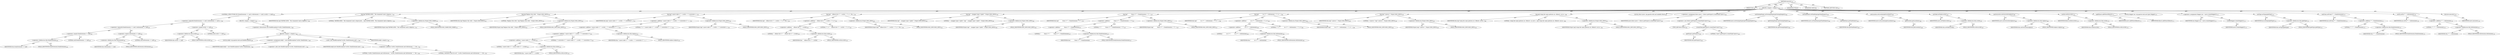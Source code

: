 digraph "execute" {  
"111669149701" [label = <(METHOD,execute)<SUB>142</SUB>> ]
"115964116994" [label = <(PARAM,this)<SUB>142</SUB>> ]
"25769803781" [label = <(BLOCK,&lt;empty&gt;,&lt;empty&gt;)<SUB>142</SUB>> ]
"47244640256" [label = <(CONTROL_STRUCTURE,IF,if (fromExtension == null || toExtension == null || srcDir == null))<SUB>145</SUB>> ]
"30064771094" [label = <(&lt;operator&gt;.logicalOr,fromExtension == null || toExtension == null ||...)<SUB>145</SUB>> ]
"30064771095" [label = <(&lt;operator&gt;.logicalOr,fromExtension == null || toExtension == null)<SUB>145</SUB>> ]
"30064771096" [label = <(&lt;operator&gt;.equals,fromExtension == null)<SUB>145</SUB>> ]
"30064771097" [label = <(&lt;operator&gt;.fieldAccess,this.fromExtension)<SUB>145</SUB>> ]
"68719476764" [label = <(IDENTIFIER,this,fromExtension == null)> ]
"55834574858" [label = <(FIELD_IDENTIFIER,fromExtension,fromExtension)<SUB>145</SUB>> ]
"90194313220" [label = <(LITERAL,null,fromExtension == null)<SUB>145</SUB>> ]
"30064771098" [label = <(&lt;operator&gt;.equals,toExtension == null)<SUB>145</SUB>> ]
"30064771099" [label = <(&lt;operator&gt;.fieldAccess,this.toExtension)<SUB>145</SUB>> ]
"68719476765" [label = <(IDENTIFIER,this,toExtension == null)> ]
"55834574859" [label = <(FIELD_IDENTIFIER,toExtension,toExtension)<SUB>145</SUB>> ]
"90194313221" [label = <(LITERAL,null,toExtension == null)<SUB>145</SUB>> ]
"30064771100" [label = <(&lt;operator&gt;.equals,srcDir == null)<SUB>145</SUB>> ]
"30064771101" [label = <(&lt;operator&gt;.fieldAccess,this.srcDir)<SUB>145</SUB>> ]
"68719476766" [label = <(IDENTIFIER,this,srcDir == null)> ]
"55834574860" [label = <(FIELD_IDENTIFIER,srcDir,srcDir)<SUB>145</SUB>> ]
"90194313222" [label = <(LITERAL,null,srcDir == null)<SUB>145</SUB>> ]
"25769803782" [label = <(BLOCK,&lt;empty&gt;,&lt;empty&gt;)<SUB>145</SUB>> ]
"30064771102" [label = <(&lt;operator&gt;.throw,throw new BuildException(&quot;srcDir, fromExtension...)<SUB>146</SUB>> ]
"25769803783" [label = <(BLOCK,&lt;empty&gt;,&lt;empty&gt;)<SUB>146</SUB>> ]
"94489280512" [label = <(LOCAL,$obj0: org.apache.tools.ant.BuildException)<SUB>146</SUB>> ]
"30064771103" [label = <(&lt;operator&gt;.assignment,$obj0 = new BuildException(&quot;srcDir, fromExtensi...)<SUB>146</SUB>> ]
"68719476767" [label = <(IDENTIFIER,$obj0,$obj0 = new BuildException(&quot;srcDir, fromExtensi...)<SUB>146</SUB>> ]
"30064771104" [label = <(&lt;operator&gt;.alloc,new BuildException(&quot;srcDir, fromExtension and t...)<SUB>146</SUB>> ]
"30064771105" [label = <(&lt;init&gt;,new BuildException(&quot;srcDir, fromExtension and t...)<SUB>146</SUB>> ]
"68719476768" [label = <(IDENTIFIER,$obj0,new BuildException(&quot;srcDir, fromExtension and t...)<SUB>146</SUB>> ]
"30064771106" [label = <(&lt;operator&gt;.addition,&quot;srcDir, fromExtension and toExtension &quot; + &quot;att...)<SUB>146</SUB>> ]
"90194313223" [label = <(LITERAL,&quot;srcDir, fromExtension and toExtension &quot;,&quot;srcDir, fromExtension and toExtension &quot; + &quot;att...)<SUB>146</SUB>> ]
"90194313224" [label = <(LITERAL,&quot;attributes must be set!&quot;,&quot;srcDir, fromExtension and toExtension &quot; + &quot;att...)<SUB>147</SUB>> ]
"68719476769" [label = <(IDENTIFIER,$obj0,&lt;empty&gt;)<SUB>146</SUB>> ]
"30064771107" [label = <(log,log(&quot;DEPRECATED - The renameext task is depreca...)<SUB>150</SUB>> ]
"68719476738" [label = <(IDENTIFIER,this,log(&quot;DEPRECATED - The renameext task is depreca...)<SUB>150</SUB>> ]
"90194313225" [label = <(LITERAL,&quot;DEPRECATED - The renameext task is deprecated....,log(&quot;DEPRECATED - The renameext task is depreca...)<SUB>150</SUB>> ]
"30064771108" [label = <(&lt;operator&gt;.fieldAccess,Project.MSG_WARN)<SUB>151</SUB>> ]
"68719476770" [label = <(IDENTIFIER,Project,log(&quot;DEPRECATED - The renameext task is depreca...)<SUB>151</SUB>> ]
"55834574861" [label = <(FIELD_IDENTIFIER,MSG_WARN,MSG_WARN)<SUB>151</SUB>> ]
"30064771109" [label = <(log,log(&quot;Replace this with:&quot;, Project.MSG_INFO))<SUB>152</SUB>> ]
"68719476739" [label = <(IDENTIFIER,this,log(&quot;Replace this with:&quot;, Project.MSG_INFO))<SUB>152</SUB>> ]
"90194313226" [label = <(LITERAL,&quot;Replace this with:&quot;,log(&quot;Replace this with:&quot;, Project.MSG_INFO))<SUB>152</SUB>> ]
"30064771110" [label = <(&lt;operator&gt;.fieldAccess,Project.MSG_INFO)<SUB>152</SUB>> ]
"68719476771" [label = <(IDENTIFIER,Project,log(&quot;Replace this with:&quot;, Project.MSG_INFO))<SUB>152</SUB>> ]
"55834574862" [label = <(FIELD_IDENTIFIER,MSG_INFO,MSG_INFO)<SUB>152</SUB>> ]
"30064771111" [label = <(log,log(&quot;&lt;move todir=\&quot;&quot; + srcDir + &quot;\&quot; overwrite=\...)<SUB>153</SUB>> ]
"68719476740" [label = <(IDENTIFIER,this,log(&quot;&lt;move todir=\&quot;&quot; + srcDir + &quot;\&quot; overwrite=\...)<SUB>153</SUB>> ]
"30064771112" [label = <(&lt;operator&gt;.addition,&quot;&lt;move todir=\&quot;&quot; + srcDir + &quot;\&quot; overwrite=\&quot;&quot; +...)<SUB>153</SUB>> ]
"30064771113" [label = <(&lt;operator&gt;.addition,&quot;&lt;move todir=\&quot;&quot; + srcDir + &quot;\&quot; overwrite=\&quot;&quot; +...)<SUB>153</SUB>> ]
"30064771114" [label = <(&lt;operator&gt;.addition,&quot;&lt;move todir=\&quot;&quot; + srcDir + &quot;\&quot; overwrite=\&quot;&quot;)<SUB>153</SUB>> ]
"30064771115" [label = <(&lt;operator&gt;.addition,&quot;&lt;move todir=\&quot;&quot; + srcDir)<SUB>153</SUB>> ]
"90194313227" [label = <(LITERAL,&quot;&lt;move todir=\&quot;&quot;,&quot;&lt;move todir=\&quot;&quot; + srcDir)<SUB>153</SUB>> ]
"30064771116" [label = <(&lt;operator&gt;.fieldAccess,this.srcDir)<SUB>153</SUB>> ]
"68719476772" [label = <(IDENTIFIER,this,&quot;&lt;move todir=\&quot;&quot; + srcDir)> ]
"55834574863" [label = <(FIELD_IDENTIFIER,srcDir,srcDir)<SUB>153</SUB>> ]
"90194313228" [label = <(LITERAL,&quot;\&quot; overwrite=\&quot;&quot;,&quot;&lt;move todir=\&quot;&quot; + srcDir + &quot;\&quot; overwrite=\&quot;&quot;)<SUB>153</SUB>> ]
"30064771117" [label = <(&lt;operator&gt;.fieldAccess,this.replace)<SUB>153</SUB>> ]
"68719476773" [label = <(IDENTIFIER,this,&quot;&lt;move todir=\&quot;&quot; + srcDir + &quot;\&quot; overwrite=\&quot;&quot; +...)> ]
"55834574864" [label = <(FIELD_IDENTIFIER,replace,replace)<SUB>153</SUB>> ]
"90194313229" [label = <(LITERAL,&quot;\&quot;&gt;&quot;,&quot;&lt;move todir=\&quot;&quot; + srcDir + &quot;\&quot; overwrite=\&quot;&quot; +...)<SUB>153</SUB>> ]
"30064771118" [label = <(&lt;operator&gt;.fieldAccess,Project.MSG_INFO)<SUB>154</SUB>> ]
"68719476774" [label = <(IDENTIFIER,Project,log(&quot;&lt;move todir=\&quot;&quot; + srcDir + &quot;\&quot; overwrite=\...)<SUB>154</SUB>> ]
"55834574865" [label = <(FIELD_IDENTIFIER,MSG_INFO,MSG_INFO)<SUB>154</SUB>> ]
"30064771119" [label = <(log,log(&quot;  &lt;fileset dir=\&quot;&quot; + srcDir + &quot;\&quot; /&gt;&quot;, Pro...)<SUB>155</SUB>> ]
"68719476741" [label = <(IDENTIFIER,this,log(&quot;  &lt;fileset dir=\&quot;&quot; + srcDir + &quot;\&quot; /&gt;&quot;, Pro...)<SUB>155</SUB>> ]
"30064771120" [label = <(&lt;operator&gt;.addition,&quot;  &lt;fileset dir=\&quot;&quot; + srcDir + &quot;\&quot; /&gt;&quot;)<SUB>155</SUB>> ]
"30064771121" [label = <(&lt;operator&gt;.addition,&quot;  &lt;fileset dir=\&quot;&quot; + srcDir)<SUB>155</SUB>> ]
"90194313230" [label = <(LITERAL,&quot;  &lt;fileset dir=\&quot;&quot;,&quot;  &lt;fileset dir=\&quot;&quot; + srcDir)<SUB>155</SUB>> ]
"30064771122" [label = <(&lt;operator&gt;.fieldAccess,this.srcDir)<SUB>155</SUB>> ]
"68719476775" [label = <(IDENTIFIER,this,&quot;  &lt;fileset dir=\&quot;&quot; + srcDir)> ]
"55834574866" [label = <(FIELD_IDENTIFIER,srcDir,srcDir)<SUB>155</SUB>> ]
"90194313231" [label = <(LITERAL,&quot;\&quot; /&gt;&quot;,&quot;  &lt;fileset dir=\&quot;&quot; + srcDir + &quot;\&quot; /&gt;&quot;)<SUB>155</SUB>> ]
"30064771123" [label = <(&lt;operator&gt;.fieldAccess,Project.MSG_INFO)<SUB>155</SUB>> ]
"68719476776" [label = <(IDENTIFIER,Project,log(&quot;  &lt;fileset dir=\&quot;&quot; + srcDir + &quot;\&quot; /&gt;&quot;, Pro...)<SUB>155</SUB>> ]
"55834574867" [label = <(FIELD_IDENTIFIER,MSG_INFO,MSG_INFO)<SUB>155</SUB>> ]
"30064771124" [label = <(log,log(&quot;  &lt;mapper type=\&quot;glob\&quot;&quot;, Project.MSG_INFO))<SUB>156</SUB>> ]
"68719476742" [label = <(IDENTIFIER,this,log(&quot;  &lt;mapper type=\&quot;glob\&quot;&quot;, Project.MSG_INFO))<SUB>156</SUB>> ]
"90194313232" [label = <(LITERAL,&quot;  &lt;mapper type=\&quot;glob\&quot;&quot;,log(&quot;  &lt;mapper type=\&quot;glob\&quot;&quot;, Project.MSG_INFO))<SUB>156</SUB>> ]
"30064771125" [label = <(&lt;operator&gt;.fieldAccess,Project.MSG_INFO)<SUB>156</SUB>> ]
"68719476777" [label = <(IDENTIFIER,Project,log(&quot;  &lt;mapper type=\&quot;glob\&quot;&quot;, Project.MSG_INFO))<SUB>156</SUB>> ]
"55834574868" [label = <(FIELD_IDENTIFIER,MSG_INFO,MSG_INFO)<SUB>156</SUB>> ]
"30064771126" [label = <(log,log(&quot;          from=\&quot;*&quot; + fromExtension + &quot;\&quot;&quot;...)<SUB>157</SUB>> ]
"68719476743" [label = <(IDENTIFIER,this,log(&quot;          from=\&quot;*&quot; + fromExtension + &quot;\&quot;&quot;...)<SUB>157</SUB>> ]
"30064771127" [label = <(&lt;operator&gt;.addition,&quot;          from=\&quot;*&quot; + fromExtension + &quot;\&quot;&quot;)<SUB>157</SUB>> ]
"30064771128" [label = <(&lt;operator&gt;.addition,&quot;          from=\&quot;*&quot; + fromExtension)<SUB>157</SUB>> ]
"90194313233" [label = <(LITERAL,&quot;          from=\&quot;*&quot;,&quot;          from=\&quot;*&quot; + fromExtension)<SUB>157</SUB>> ]
"30064771129" [label = <(&lt;operator&gt;.fieldAccess,this.fromExtension)<SUB>157</SUB>> ]
"68719476778" [label = <(IDENTIFIER,this,&quot;          from=\&quot;*&quot; + fromExtension)> ]
"55834574869" [label = <(FIELD_IDENTIFIER,fromExtension,fromExtension)<SUB>157</SUB>> ]
"90194313234" [label = <(LITERAL,&quot;\&quot;&quot;,&quot;          from=\&quot;*&quot; + fromExtension + &quot;\&quot;&quot;)<SUB>157</SUB>> ]
"30064771130" [label = <(&lt;operator&gt;.fieldAccess,Project.MSG_INFO)<SUB>157</SUB>> ]
"68719476779" [label = <(IDENTIFIER,Project,log(&quot;          from=\&quot;*&quot; + fromExtension + &quot;\&quot;&quot;...)<SUB>157</SUB>> ]
"55834574870" [label = <(FIELD_IDENTIFIER,MSG_INFO,MSG_INFO)<SUB>157</SUB>> ]
"30064771131" [label = <(log,log(&quot;          to=\&quot;*&quot; + toExtension + &quot;\&quot; /&gt;&quot;,...)<SUB>158</SUB>> ]
"68719476744" [label = <(IDENTIFIER,this,log(&quot;          to=\&quot;*&quot; + toExtension + &quot;\&quot; /&gt;&quot;,...)<SUB>158</SUB>> ]
"30064771132" [label = <(&lt;operator&gt;.addition,&quot;          to=\&quot;*&quot; + toExtension + &quot;\&quot; /&gt;&quot;)<SUB>158</SUB>> ]
"30064771133" [label = <(&lt;operator&gt;.addition,&quot;          to=\&quot;*&quot; + toExtension)<SUB>158</SUB>> ]
"90194313235" [label = <(LITERAL,&quot;          to=\&quot;*&quot;,&quot;          to=\&quot;*&quot; + toExtension)<SUB>158</SUB>> ]
"30064771134" [label = <(&lt;operator&gt;.fieldAccess,this.toExtension)<SUB>158</SUB>> ]
"68719476780" [label = <(IDENTIFIER,this,&quot;          to=\&quot;*&quot; + toExtension)> ]
"55834574871" [label = <(FIELD_IDENTIFIER,toExtension,toExtension)<SUB>158</SUB>> ]
"90194313236" [label = <(LITERAL,&quot;\&quot; /&gt;&quot;,&quot;          to=\&quot;*&quot; + toExtension + &quot;\&quot; /&gt;&quot;)<SUB>158</SUB>> ]
"30064771135" [label = <(&lt;operator&gt;.fieldAccess,Project.MSG_INFO)<SUB>158</SUB>> ]
"68719476781" [label = <(IDENTIFIER,Project,log(&quot;          to=\&quot;*&quot; + toExtension + &quot;\&quot; /&gt;&quot;,...)<SUB>158</SUB>> ]
"55834574872" [label = <(FIELD_IDENTIFIER,MSG_INFO,MSG_INFO)<SUB>158</SUB>> ]
"30064771136" [label = <(log,log(&quot;&lt;/move&gt;&quot;, Project.MSG_INFO))<SUB>159</SUB>> ]
"68719476745" [label = <(IDENTIFIER,this,log(&quot;&lt;/move&gt;&quot;, Project.MSG_INFO))<SUB>159</SUB>> ]
"90194313237" [label = <(LITERAL,&quot;&lt;/move&gt;&quot;,log(&quot;&lt;/move&gt;&quot;, Project.MSG_INFO))<SUB>159</SUB>> ]
"30064771137" [label = <(&lt;operator&gt;.fieldAccess,Project.MSG_INFO)<SUB>159</SUB>> ]
"68719476782" [label = <(IDENTIFIER,Project,log(&quot;&lt;/move&gt;&quot;, Project.MSG_INFO))<SUB>159</SUB>> ]
"55834574873" [label = <(FIELD_IDENTIFIER,MSG_INFO,MSG_INFO)<SUB>159</SUB>> ]
"30064771138" [label = <(log,log(&quot;using the same patterns on &lt;fileset&gt; as yo...)<SUB>160</SUB>> ]
"68719476746" [label = <(IDENTIFIER,this,log(&quot;using the same patterns on &lt;fileset&gt; as yo...)<SUB>160</SUB>> ]
"90194313238" [label = <(LITERAL,&quot;using the same patterns on &lt;fileset&gt; as you\'v...,log(&quot;using the same patterns on &lt;fileset&gt; as yo...)<SUB>160</SUB>> ]
"30064771139" [label = <(&lt;operator&gt;.fieldAccess,Project.MSG_INFO)<SUB>161</SUB>> ]
"68719476783" [label = <(IDENTIFIER,Project,log(&quot;using the same patterns on &lt;fileset&gt; as yo...)<SUB>161</SUB>> ]
"55834574874" [label = <(FIELD_IDENTIFIER,MSG_INFO,MSG_INFO)<SUB>161</SUB>> ]
"94489280513" [label = <(LOCAL,Move move: org.apache.tools.ant.taskdefs.Move)<SUB>163</SUB>> ]
"30064771140" [label = <(&lt;operator&gt;.assignment,Move move = (Move) getProject().createTask(&quot;move&quot;))<SUB>163</SUB>> ]
"68719476784" [label = <(IDENTIFIER,move,Move move = (Move) getProject().createTask(&quot;move&quot;))<SUB>163</SUB>> ]
"30064771141" [label = <(&lt;operator&gt;.cast,(Move) getProject().createTask(&quot;move&quot;))<SUB>163</SUB>> ]
"180388626432" [label = <(TYPE_REF,Move,Move)<SUB>163</SUB>> ]
"30064771142" [label = <(createTask,getProject().createTask(&quot;move&quot;))<SUB>163</SUB>> ]
"30064771143" [label = <(getProject,getProject())<SUB>163</SUB>> ]
"68719476747" [label = <(IDENTIFIER,this,getProject())<SUB>163</SUB>> ]
"90194313239" [label = <(LITERAL,&quot;move&quot;,getProject().createTask(&quot;move&quot;))<SUB>163</SUB>> ]
"30064771144" [label = <(setOwningTarget,setOwningTarget(getOwningTarget()))<SUB>164</SUB>> ]
"68719476785" [label = <(IDENTIFIER,move,setOwningTarget(getOwningTarget()))<SUB>164</SUB>> ]
"30064771145" [label = <(getOwningTarget,getOwningTarget())<SUB>164</SUB>> ]
"68719476748" [label = <(IDENTIFIER,this,getOwningTarget())<SUB>164</SUB>> ]
"30064771146" [label = <(setTaskName,setTaskName(getTaskName()))<SUB>165</SUB>> ]
"68719476786" [label = <(IDENTIFIER,move,setTaskName(getTaskName()))<SUB>165</SUB>> ]
"30064771147" [label = <(getTaskName,getTaskName())<SUB>165</SUB>> ]
"68719476749" [label = <(IDENTIFIER,this,getTaskName())<SUB>165</SUB>> ]
"30064771148" [label = <(setLocation,setLocation(getLocation()))<SUB>166</SUB>> ]
"68719476787" [label = <(IDENTIFIER,move,setLocation(getLocation()))<SUB>166</SUB>> ]
"30064771149" [label = <(getLocation,getLocation())<SUB>166</SUB>> ]
"68719476750" [label = <(IDENTIFIER,this,getLocation())<SUB>166</SUB>> ]
"30064771150" [label = <(setTodir,setTodir(srcDir))<SUB>167</SUB>> ]
"68719476788" [label = <(IDENTIFIER,move,setTodir(srcDir))<SUB>167</SUB>> ]
"30064771151" [label = <(&lt;operator&gt;.fieldAccess,this.srcDir)<SUB>167</SUB>> ]
"68719476789" [label = <(IDENTIFIER,this,setTodir(srcDir))> ]
"55834574875" [label = <(FIELD_IDENTIFIER,srcDir,srcDir)<SUB>167</SUB>> ]
"30064771152" [label = <(setOverwrite,setOverwrite(replace))<SUB>168</SUB>> ]
"68719476790" [label = <(IDENTIFIER,move,setOverwrite(replace))<SUB>168</SUB>> ]
"30064771153" [label = <(&lt;operator&gt;.fieldAccess,this.replace)<SUB>168</SUB>> ]
"68719476791" [label = <(IDENTIFIER,this,setOverwrite(replace))> ]
"55834574876" [label = <(FIELD_IDENTIFIER,replace,replace)<SUB>168</SUB>> ]
"30064771154" [label = <(setDir,setDir(srcDir))<SUB>170</SUB>> ]
"68719476792" [label = <(IDENTIFIER,fileset,setDir(srcDir))<SUB>170</SUB>> ]
"30064771155" [label = <(&lt;operator&gt;.fieldAccess,this.srcDir)<SUB>170</SUB>> ]
"68719476793" [label = <(IDENTIFIER,this,setDir(srcDir))> ]
"55834574877" [label = <(FIELD_IDENTIFIER,srcDir,srcDir)<SUB>170</SUB>> ]
"30064771156" [label = <(addFileset,addFileset(fileset))<SUB>171</SUB>> ]
"68719476794" [label = <(IDENTIFIER,move,addFileset(fileset))<SUB>171</SUB>> ]
"68719476795" [label = <(IDENTIFIER,fileset,addFileset(fileset))<SUB>171</SUB>> ]
"94489280514" [label = <(LOCAL,Mapper me: org.apache.tools.ant.types.Mapper)<SUB>173</SUB>> ]
"30064771157" [label = <(&lt;operator&gt;.assignment,Mapper me = move.createMapper())<SUB>173</SUB>> ]
"68719476796" [label = <(IDENTIFIER,me,Mapper me = move.createMapper())<SUB>173</SUB>> ]
"30064771158" [label = <(createMapper,createMapper())<SUB>173</SUB>> ]
"68719476797" [label = <(IDENTIFIER,move,createMapper())<SUB>173</SUB>> ]
"30064771159" [label = <(setType,setType(globType))<SUB>174</SUB>> ]
"68719476798" [label = <(IDENTIFIER,me,setType(globType))<SUB>174</SUB>> ]
"30064771160" [label = <(&lt;operator&gt;.fieldAccess,this.globType)<SUB>174</SUB>> ]
"68719476799" [label = <(IDENTIFIER,this,setType(globType))> ]
"55834574878" [label = <(FIELD_IDENTIFIER,globType,globType)<SUB>174</SUB>> ]
"30064771161" [label = <(setFrom,setFrom(&quot;*&quot; + fromExtension))<SUB>175</SUB>> ]
"68719476800" [label = <(IDENTIFIER,me,setFrom(&quot;*&quot; + fromExtension))<SUB>175</SUB>> ]
"30064771162" [label = <(&lt;operator&gt;.addition,&quot;*&quot; + fromExtension)<SUB>175</SUB>> ]
"90194313240" [label = <(LITERAL,&quot;*&quot;,&quot;*&quot; + fromExtension)<SUB>175</SUB>> ]
"30064771163" [label = <(&lt;operator&gt;.fieldAccess,this.fromExtension)<SUB>175</SUB>> ]
"68719476801" [label = <(IDENTIFIER,this,&quot;*&quot; + fromExtension)> ]
"55834574879" [label = <(FIELD_IDENTIFIER,fromExtension,fromExtension)<SUB>175</SUB>> ]
"30064771164" [label = <(setTo,setTo(&quot;*&quot; + toExtension))<SUB>176</SUB>> ]
"68719476802" [label = <(IDENTIFIER,me,setTo(&quot;*&quot; + toExtension))<SUB>176</SUB>> ]
"30064771165" [label = <(&lt;operator&gt;.addition,&quot;*&quot; + toExtension)<SUB>176</SUB>> ]
"90194313241" [label = <(LITERAL,&quot;*&quot;,&quot;*&quot; + toExtension)<SUB>176</SUB>> ]
"30064771166" [label = <(&lt;operator&gt;.fieldAccess,this.toExtension)<SUB>176</SUB>> ]
"68719476803" [label = <(IDENTIFIER,this,&quot;*&quot; + toExtension)> ]
"55834574880" [label = <(FIELD_IDENTIFIER,toExtension,toExtension)<SUB>176</SUB>> ]
"30064771167" [label = <(execute,execute())<SUB>178</SUB>> ]
"68719476804" [label = <(IDENTIFIER,move,execute())<SUB>178</SUB>> ]
"133143986191" [label = <(MODIFIER,PUBLIC)> ]
"133143986192" [label = <(MODIFIER,VIRTUAL)> ]
"128849018885" [label = <(METHOD_RETURN,void)<SUB>142</SUB>> ]
  "111669149701" -> "115964116994"  [ label = "AST: "] 
  "111669149701" -> "25769803781"  [ label = "AST: "] 
  "111669149701" -> "133143986191"  [ label = "AST: "] 
  "111669149701" -> "133143986192"  [ label = "AST: "] 
  "111669149701" -> "128849018885"  [ label = "AST: "] 
  "25769803781" -> "47244640256"  [ label = "AST: "] 
  "25769803781" -> "30064771107"  [ label = "AST: "] 
  "25769803781" -> "30064771109"  [ label = "AST: "] 
  "25769803781" -> "30064771111"  [ label = "AST: "] 
  "25769803781" -> "30064771119"  [ label = "AST: "] 
  "25769803781" -> "30064771124"  [ label = "AST: "] 
  "25769803781" -> "30064771126"  [ label = "AST: "] 
  "25769803781" -> "30064771131"  [ label = "AST: "] 
  "25769803781" -> "30064771136"  [ label = "AST: "] 
  "25769803781" -> "30064771138"  [ label = "AST: "] 
  "25769803781" -> "94489280513"  [ label = "AST: "] 
  "25769803781" -> "30064771140"  [ label = "AST: "] 
  "25769803781" -> "30064771144"  [ label = "AST: "] 
  "25769803781" -> "30064771146"  [ label = "AST: "] 
  "25769803781" -> "30064771148"  [ label = "AST: "] 
  "25769803781" -> "30064771150"  [ label = "AST: "] 
  "25769803781" -> "30064771152"  [ label = "AST: "] 
  "25769803781" -> "30064771154"  [ label = "AST: "] 
  "25769803781" -> "30064771156"  [ label = "AST: "] 
  "25769803781" -> "94489280514"  [ label = "AST: "] 
  "25769803781" -> "30064771157"  [ label = "AST: "] 
  "25769803781" -> "30064771159"  [ label = "AST: "] 
  "25769803781" -> "30064771161"  [ label = "AST: "] 
  "25769803781" -> "30064771164"  [ label = "AST: "] 
  "25769803781" -> "30064771167"  [ label = "AST: "] 
  "47244640256" -> "30064771094"  [ label = "AST: "] 
  "47244640256" -> "25769803782"  [ label = "AST: "] 
  "30064771094" -> "30064771095"  [ label = "AST: "] 
  "30064771094" -> "30064771100"  [ label = "AST: "] 
  "30064771095" -> "30064771096"  [ label = "AST: "] 
  "30064771095" -> "30064771098"  [ label = "AST: "] 
  "30064771096" -> "30064771097"  [ label = "AST: "] 
  "30064771096" -> "90194313220"  [ label = "AST: "] 
  "30064771097" -> "68719476764"  [ label = "AST: "] 
  "30064771097" -> "55834574858"  [ label = "AST: "] 
  "30064771098" -> "30064771099"  [ label = "AST: "] 
  "30064771098" -> "90194313221"  [ label = "AST: "] 
  "30064771099" -> "68719476765"  [ label = "AST: "] 
  "30064771099" -> "55834574859"  [ label = "AST: "] 
  "30064771100" -> "30064771101"  [ label = "AST: "] 
  "30064771100" -> "90194313222"  [ label = "AST: "] 
  "30064771101" -> "68719476766"  [ label = "AST: "] 
  "30064771101" -> "55834574860"  [ label = "AST: "] 
  "25769803782" -> "30064771102"  [ label = "AST: "] 
  "30064771102" -> "25769803783"  [ label = "AST: "] 
  "25769803783" -> "94489280512"  [ label = "AST: "] 
  "25769803783" -> "30064771103"  [ label = "AST: "] 
  "25769803783" -> "30064771105"  [ label = "AST: "] 
  "25769803783" -> "68719476769"  [ label = "AST: "] 
  "30064771103" -> "68719476767"  [ label = "AST: "] 
  "30064771103" -> "30064771104"  [ label = "AST: "] 
  "30064771105" -> "68719476768"  [ label = "AST: "] 
  "30064771105" -> "30064771106"  [ label = "AST: "] 
  "30064771106" -> "90194313223"  [ label = "AST: "] 
  "30064771106" -> "90194313224"  [ label = "AST: "] 
  "30064771107" -> "68719476738"  [ label = "AST: "] 
  "30064771107" -> "90194313225"  [ label = "AST: "] 
  "30064771107" -> "30064771108"  [ label = "AST: "] 
  "30064771108" -> "68719476770"  [ label = "AST: "] 
  "30064771108" -> "55834574861"  [ label = "AST: "] 
  "30064771109" -> "68719476739"  [ label = "AST: "] 
  "30064771109" -> "90194313226"  [ label = "AST: "] 
  "30064771109" -> "30064771110"  [ label = "AST: "] 
  "30064771110" -> "68719476771"  [ label = "AST: "] 
  "30064771110" -> "55834574862"  [ label = "AST: "] 
  "30064771111" -> "68719476740"  [ label = "AST: "] 
  "30064771111" -> "30064771112"  [ label = "AST: "] 
  "30064771111" -> "30064771118"  [ label = "AST: "] 
  "30064771112" -> "30064771113"  [ label = "AST: "] 
  "30064771112" -> "90194313229"  [ label = "AST: "] 
  "30064771113" -> "30064771114"  [ label = "AST: "] 
  "30064771113" -> "30064771117"  [ label = "AST: "] 
  "30064771114" -> "30064771115"  [ label = "AST: "] 
  "30064771114" -> "90194313228"  [ label = "AST: "] 
  "30064771115" -> "90194313227"  [ label = "AST: "] 
  "30064771115" -> "30064771116"  [ label = "AST: "] 
  "30064771116" -> "68719476772"  [ label = "AST: "] 
  "30064771116" -> "55834574863"  [ label = "AST: "] 
  "30064771117" -> "68719476773"  [ label = "AST: "] 
  "30064771117" -> "55834574864"  [ label = "AST: "] 
  "30064771118" -> "68719476774"  [ label = "AST: "] 
  "30064771118" -> "55834574865"  [ label = "AST: "] 
  "30064771119" -> "68719476741"  [ label = "AST: "] 
  "30064771119" -> "30064771120"  [ label = "AST: "] 
  "30064771119" -> "30064771123"  [ label = "AST: "] 
  "30064771120" -> "30064771121"  [ label = "AST: "] 
  "30064771120" -> "90194313231"  [ label = "AST: "] 
  "30064771121" -> "90194313230"  [ label = "AST: "] 
  "30064771121" -> "30064771122"  [ label = "AST: "] 
  "30064771122" -> "68719476775"  [ label = "AST: "] 
  "30064771122" -> "55834574866"  [ label = "AST: "] 
  "30064771123" -> "68719476776"  [ label = "AST: "] 
  "30064771123" -> "55834574867"  [ label = "AST: "] 
  "30064771124" -> "68719476742"  [ label = "AST: "] 
  "30064771124" -> "90194313232"  [ label = "AST: "] 
  "30064771124" -> "30064771125"  [ label = "AST: "] 
  "30064771125" -> "68719476777"  [ label = "AST: "] 
  "30064771125" -> "55834574868"  [ label = "AST: "] 
  "30064771126" -> "68719476743"  [ label = "AST: "] 
  "30064771126" -> "30064771127"  [ label = "AST: "] 
  "30064771126" -> "30064771130"  [ label = "AST: "] 
  "30064771127" -> "30064771128"  [ label = "AST: "] 
  "30064771127" -> "90194313234"  [ label = "AST: "] 
  "30064771128" -> "90194313233"  [ label = "AST: "] 
  "30064771128" -> "30064771129"  [ label = "AST: "] 
  "30064771129" -> "68719476778"  [ label = "AST: "] 
  "30064771129" -> "55834574869"  [ label = "AST: "] 
  "30064771130" -> "68719476779"  [ label = "AST: "] 
  "30064771130" -> "55834574870"  [ label = "AST: "] 
  "30064771131" -> "68719476744"  [ label = "AST: "] 
  "30064771131" -> "30064771132"  [ label = "AST: "] 
  "30064771131" -> "30064771135"  [ label = "AST: "] 
  "30064771132" -> "30064771133"  [ label = "AST: "] 
  "30064771132" -> "90194313236"  [ label = "AST: "] 
  "30064771133" -> "90194313235"  [ label = "AST: "] 
  "30064771133" -> "30064771134"  [ label = "AST: "] 
  "30064771134" -> "68719476780"  [ label = "AST: "] 
  "30064771134" -> "55834574871"  [ label = "AST: "] 
  "30064771135" -> "68719476781"  [ label = "AST: "] 
  "30064771135" -> "55834574872"  [ label = "AST: "] 
  "30064771136" -> "68719476745"  [ label = "AST: "] 
  "30064771136" -> "90194313237"  [ label = "AST: "] 
  "30064771136" -> "30064771137"  [ label = "AST: "] 
  "30064771137" -> "68719476782"  [ label = "AST: "] 
  "30064771137" -> "55834574873"  [ label = "AST: "] 
  "30064771138" -> "68719476746"  [ label = "AST: "] 
  "30064771138" -> "90194313238"  [ label = "AST: "] 
  "30064771138" -> "30064771139"  [ label = "AST: "] 
  "30064771139" -> "68719476783"  [ label = "AST: "] 
  "30064771139" -> "55834574874"  [ label = "AST: "] 
  "30064771140" -> "68719476784"  [ label = "AST: "] 
  "30064771140" -> "30064771141"  [ label = "AST: "] 
  "30064771141" -> "180388626432"  [ label = "AST: "] 
  "30064771141" -> "30064771142"  [ label = "AST: "] 
  "30064771142" -> "30064771143"  [ label = "AST: "] 
  "30064771142" -> "90194313239"  [ label = "AST: "] 
  "30064771143" -> "68719476747"  [ label = "AST: "] 
  "30064771144" -> "68719476785"  [ label = "AST: "] 
  "30064771144" -> "30064771145"  [ label = "AST: "] 
  "30064771145" -> "68719476748"  [ label = "AST: "] 
  "30064771146" -> "68719476786"  [ label = "AST: "] 
  "30064771146" -> "30064771147"  [ label = "AST: "] 
  "30064771147" -> "68719476749"  [ label = "AST: "] 
  "30064771148" -> "68719476787"  [ label = "AST: "] 
  "30064771148" -> "30064771149"  [ label = "AST: "] 
  "30064771149" -> "68719476750"  [ label = "AST: "] 
  "30064771150" -> "68719476788"  [ label = "AST: "] 
  "30064771150" -> "30064771151"  [ label = "AST: "] 
  "30064771151" -> "68719476789"  [ label = "AST: "] 
  "30064771151" -> "55834574875"  [ label = "AST: "] 
  "30064771152" -> "68719476790"  [ label = "AST: "] 
  "30064771152" -> "30064771153"  [ label = "AST: "] 
  "30064771153" -> "68719476791"  [ label = "AST: "] 
  "30064771153" -> "55834574876"  [ label = "AST: "] 
  "30064771154" -> "68719476792"  [ label = "AST: "] 
  "30064771154" -> "30064771155"  [ label = "AST: "] 
  "30064771155" -> "68719476793"  [ label = "AST: "] 
  "30064771155" -> "55834574877"  [ label = "AST: "] 
  "30064771156" -> "68719476794"  [ label = "AST: "] 
  "30064771156" -> "68719476795"  [ label = "AST: "] 
  "30064771157" -> "68719476796"  [ label = "AST: "] 
  "30064771157" -> "30064771158"  [ label = "AST: "] 
  "30064771158" -> "68719476797"  [ label = "AST: "] 
  "30064771159" -> "68719476798"  [ label = "AST: "] 
  "30064771159" -> "30064771160"  [ label = "AST: "] 
  "30064771160" -> "68719476799"  [ label = "AST: "] 
  "30064771160" -> "55834574878"  [ label = "AST: "] 
  "30064771161" -> "68719476800"  [ label = "AST: "] 
  "30064771161" -> "30064771162"  [ label = "AST: "] 
  "30064771162" -> "90194313240"  [ label = "AST: "] 
  "30064771162" -> "30064771163"  [ label = "AST: "] 
  "30064771163" -> "68719476801"  [ label = "AST: "] 
  "30064771163" -> "55834574879"  [ label = "AST: "] 
  "30064771164" -> "68719476802"  [ label = "AST: "] 
  "30064771164" -> "30064771165"  [ label = "AST: "] 
  "30064771165" -> "90194313241"  [ label = "AST: "] 
  "30064771165" -> "30064771166"  [ label = "AST: "] 
  "30064771166" -> "68719476803"  [ label = "AST: "] 
  "30064771166" -> "55834574880"  [ label = "AST: "] 
  "30064771167" -> "68719476804"  [ label = "AST: "] 
  "111669149701" -> "115964116994"  [ label = "DDG: "] 
}
